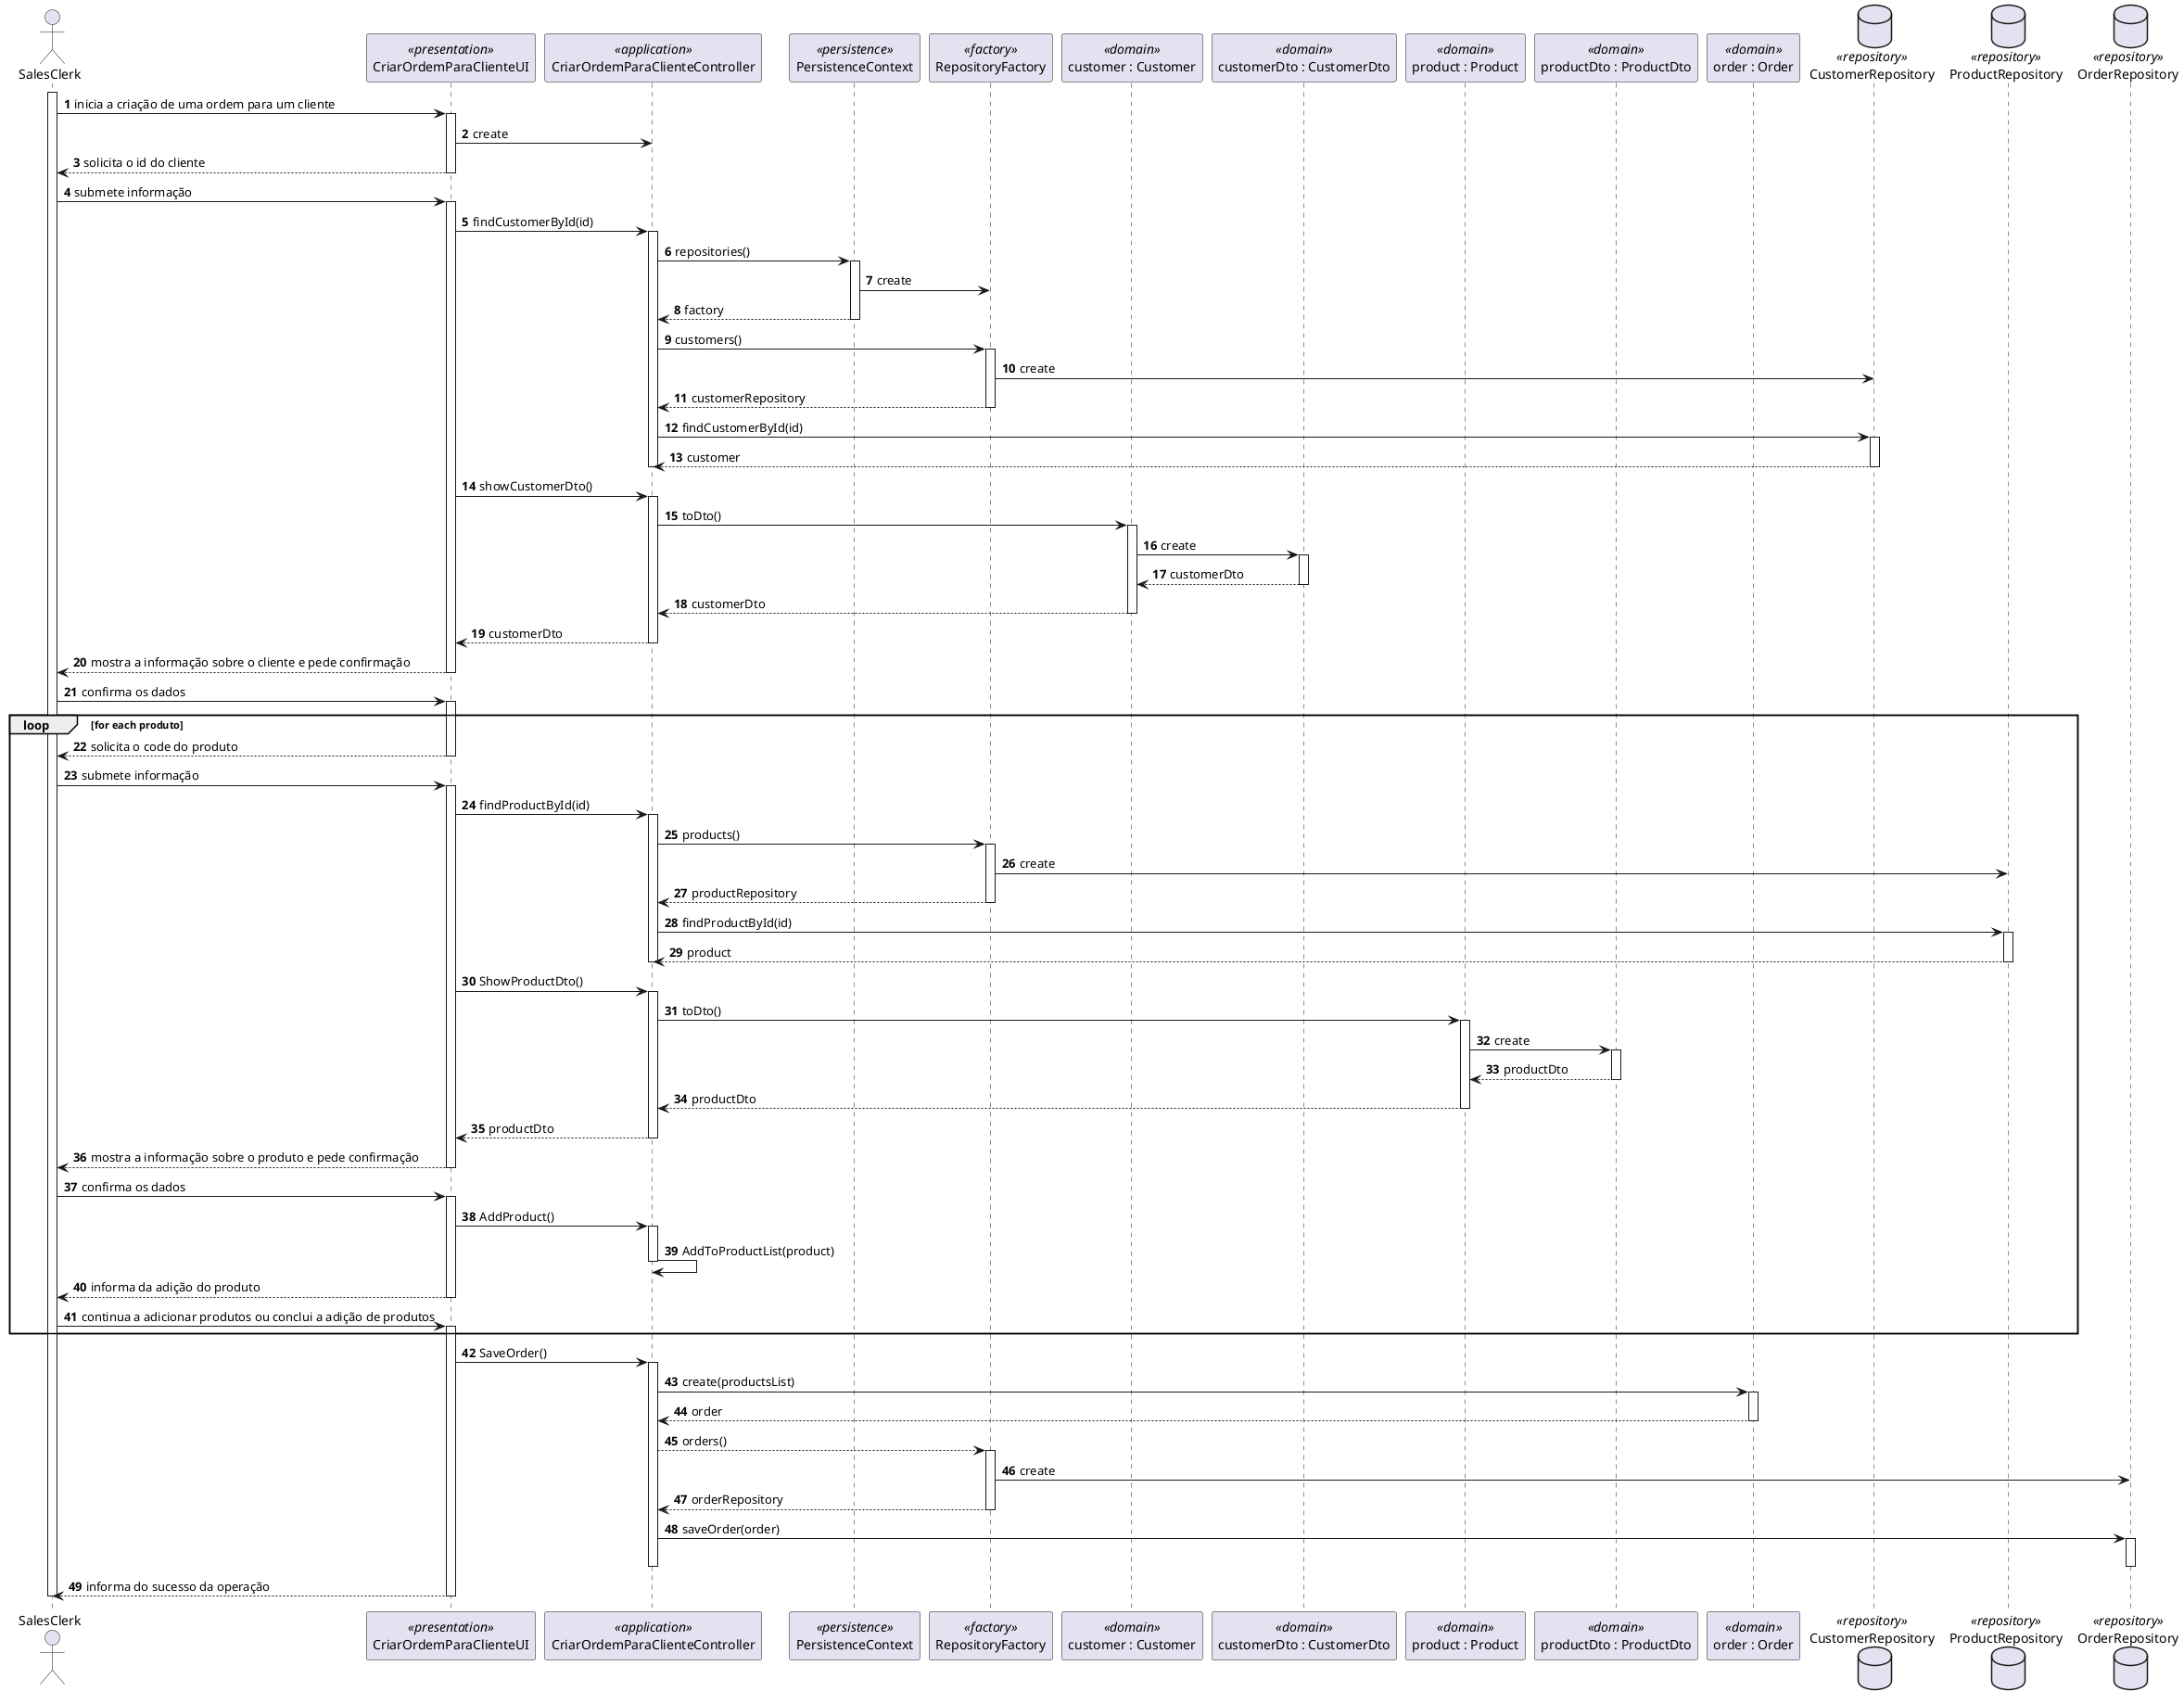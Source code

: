 @startuml
autonumber
actor "SalesClerk" as SC
participant "CriarOrdemParaClienteUI" as UI <<presentation>>
participant "CriarOrdemParaClienteController" as CTRL <<application>>
participant PersistenceContext as PER <<persistence>>
participant "RepositoryFactory" as REPOFACT <<factory>>
participant "customer : Customer" as CUST <<domain>>
participant "customerDto : CustomerDto" as custDTO <<domain>>
participant "product : Product" as PROD <<domain>>
participant "productDto : ProductDto" as prodDTO <<domain>>
participant "order : Order" as ORD <<domain>>
database "CustomerRepository" as custREPO <<repository>>
database "ProductRepository" as prodREPO <<repository>>
database "OrderRepository" as ordREPO <<repository>>



activate SC
SC -> UI : inicia a criação de uma ordem para um cliente
activate UI
UI -> CTRL : create
UI --> SC : solicita o id do cliente
deactivate UI
SC -> UI : submete informação
activate UI
UI -> CTRL : findCustomerById(id)
activate CTRL
CTRL -> PER : repositories()
activate PER
PER -> REPOFACT : create
PER --> CTRL : factory
deactivate PER
CTRL -> REPOFACT : customers()
activate REPOFACT
REPOFACT -> custREPO : create
REPOFACT --> CTRL : customerRepository
deactivate REPOFACT
CTRL -> custREPO : findCustomerById(id)
activate custREPO
custREPO --> CTRL : customer
deactivate custREPO
deactivate CTRL
UI -> CTRL : showCustomerDto()
activate CTRL
CTRL -> CUST : toDto()
activate CUST
CUST -> custDTO : create
activate custDTO
custDTO --> CUST : customerDto
deactivate custDTO
CUST --> CTRL : customerDto
deactivate CUST
CTRL --> UI : customerDto
deactivate CTRL
UI --> SC : mostra a informação sobre o cliente e pede confirmação
deactivate UI
SC -> UI : confirma os dados
activate UI

loop for each produto
UI --> SC : solicita o code do produto
deactivate UI
SC -> UI : submete informação
activate UI
UI -> CTRL : findProductById(id)
activate CTRL
CTRL -> REPOFACT : products()
activate REPOFACT
REPOFACT -> prodREPO : create
REPOFACT --> CTRL : productRepository
deactivate REPOFACT
CTRL -> prodREPO : findProductById(id)
activate prodREPO
prodREPO --> CTRL : product
deactivate prodREPO
deactivate CTRL
UI -> CTRL : ShowProductDto()
activate CTRL
CTRL -> PROD : toDto()
activate PROD
PROD -> prodDTO : create
activate prodDTO
prodDTO --> PROD : productDto
deactivate prodDTO
PROD --> CTRL : productDto
deactivate PROD
CTRL --> UI : productDto
deactivate CTRL
UI --> SC : mostra a informação sobre o produto e pede confirmação
deactivate UI
SC -> UI : confirma os dados
activate UI
UI -> CTRL : AddProduct()
activate CTRL
CTRL -> CTRL : AddToProductList(product)
deactivate CTRL
UI --> SC : informa da adição do produto
deactivate UI
SC -> UI : continua a adicionar produtos ou conclui a adição de produtos
activate UI
end
UI -> CTRL : SaveOrder()
activate CTRL
CTRL -> ORD : create(productsList)
activate ORD
ORD --> CTRL : order
deactivate ORD
CTRL --> REPOFACT : orders()
activate REPOFACT
REPOFACT -> ordREPO : create
REPOFACT --> CTRL : orderRepository
deactivate REPOFACT
CTRL -> ordREPO : saveOrder(order)
activate ordREPO
deactivate ordREPO
deactivate CTRL
UI --> SC : informa do sucesso da operação
deactivate UI

deactivate SC

@enduml
